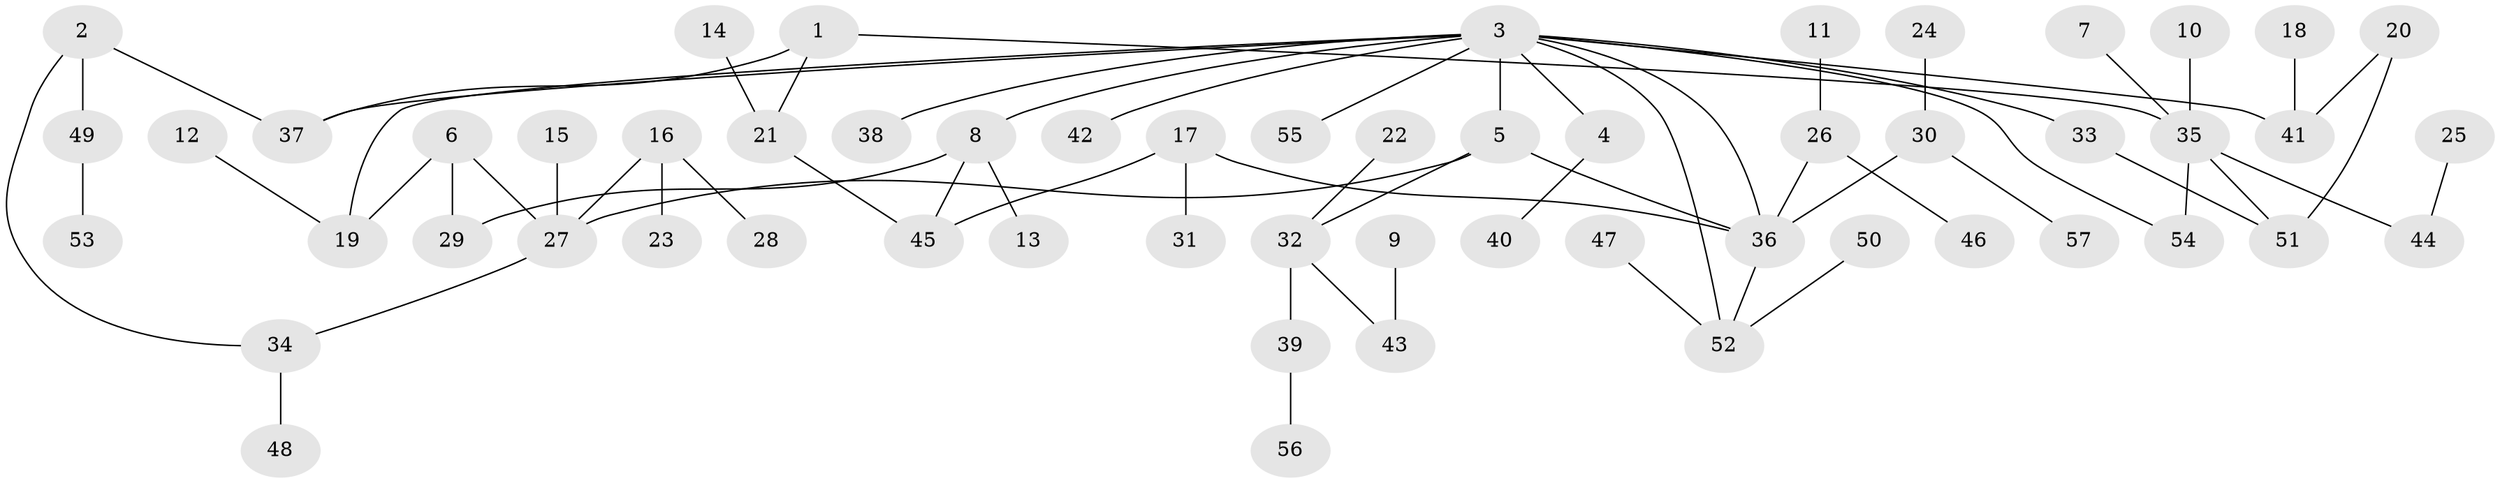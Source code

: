 // original degree distribution, {9: 0.008771929824561403, 2: 0.37719298245614036, 4: 0.07017543859649122, 3: 0.13157894736842105, 6: 0.02631578947368421, 5: 0.02631578947368421, 1: 0.35964912280701755}
// Generated by graph-tools (version 1.1) at 2025/25/03/09/25 03:25:27]
// undirected, 57 vertices, 66 edges
graph export_dot {
graph [start="1"]
  node [color=gray90,style=filled];
  1;
  2;
  3;
  4;
  5;
  6;
  7;
  8;
  9;
  10;
  11;
  12;
  13;
  14;
  15;
  16;
  17;
  18;
  19;
  20;
  21;
  22;
  23;
  24;
  25;
  26;
  27;
  28;
  29;
  30;
  31;
  32;
  33;
  34;
  35;
  36;
  37;
  38;
  39;
  40;
  41;
  42;
  43;
  44;
  45;
  46;
  47;
  48;
  49;
  50;
  51;
  52;
  53;
  54;
  55;
  56;
  57;
  1 -- 21 [weight=1.0];
  1 -- 35 [weight=1.0];
  1 -- 37 [weight=1.0];
  2 -- 34 [weight=1.0];
  2 -- 37 [weight=1.0];
  2 -- 49 [weight=1.0];
  3 -- 4 [weight=1.0];
  3 -- 5 [weight=1.0];
  3 -- 8 [weight=1.0];
  3 -- 19 [weight=1.0];
  3 -- 33 [weight=1.0];
  3 -- 36 [weight=1.0];
  3 -- 37 [weight=1.0];
  3 -- 38 [weight=1.0];
  3 -- 41 [weight=1.0];
  3 -- 42 [weight=1.0];
  3 -- 52 [weight=1.0];
  3 -- 54 [weight=1.0];
  3 -- 55 [weight=1.0];
  4 -- 40 [weight=1.0];
  5 -- 27 [weight=1.0];
  5 -- 32 [weight=1.0];
  5 -- 36 [weight=1.0];
  6 -- 19 [weight=1.0];
  6 -- 27 [weight=1.0];
  6 -- 29 [weight=1.0];
  7 -- 35 [weight=1.0];
  8 -- 13 [weight=1.0];
  8 -- 29 [weight=1.0];
  8 -- 45 [weight=1.0];
  9 -- 43 [weight=1.0];
  10 -- 35 [weight=1.0];
  11 -- 26 [weight=1.0];
  12 -- 19 [weight=1.0];
  14 -- 21 [weight=1.0];
  15 -- 27 [weight=1.0];
  16 -- 23 [weight=1.0];
  16 -- 27 [weight=1.0];
  16 -- 28 [weight=1.0];
  17 -- 31 [weight=1.0];
  17 -- 36 [weight=1.0];
  17 -- 45 [weight=1.0];
  18 -- 41 [weight=1.0];
  20 -- 41 [weight=1.0];
  20 -- 51 [weight=1.0];
  21 -- 45 [weight=1.0];
  22 -- 32 [weight=1.0];
  24 -- 30 [weight=1.0];
  25 -- 44 [weight=1.0];
  26 -- 36 [weight=1.0];
  26 -- 46 [weight=1.0];
  27 -- 34 [weight=1.0];
  30 -- 36 [weight=1.0];
  30 -- 57 [weight=1.0];
  32 -- 39 [weight=1.0];
  32 -- 43 [weight=1.0];
  33 -- 51 [weight=1.0];
  34 -- 48 [weight=1.0];
  35 -- 44 [weight=1.0];
  35 -- 51 [weight=1.0];
  35 -- 54 [weight=1.0];
  36 -- 52 [weight=1.0];
  39 -- 56 [weight=1.0];
  47 -- 52 [weight=1.0];
  49 -- 53 [weight=1.0];
  50 -- 52 [weight=1.0];
}
